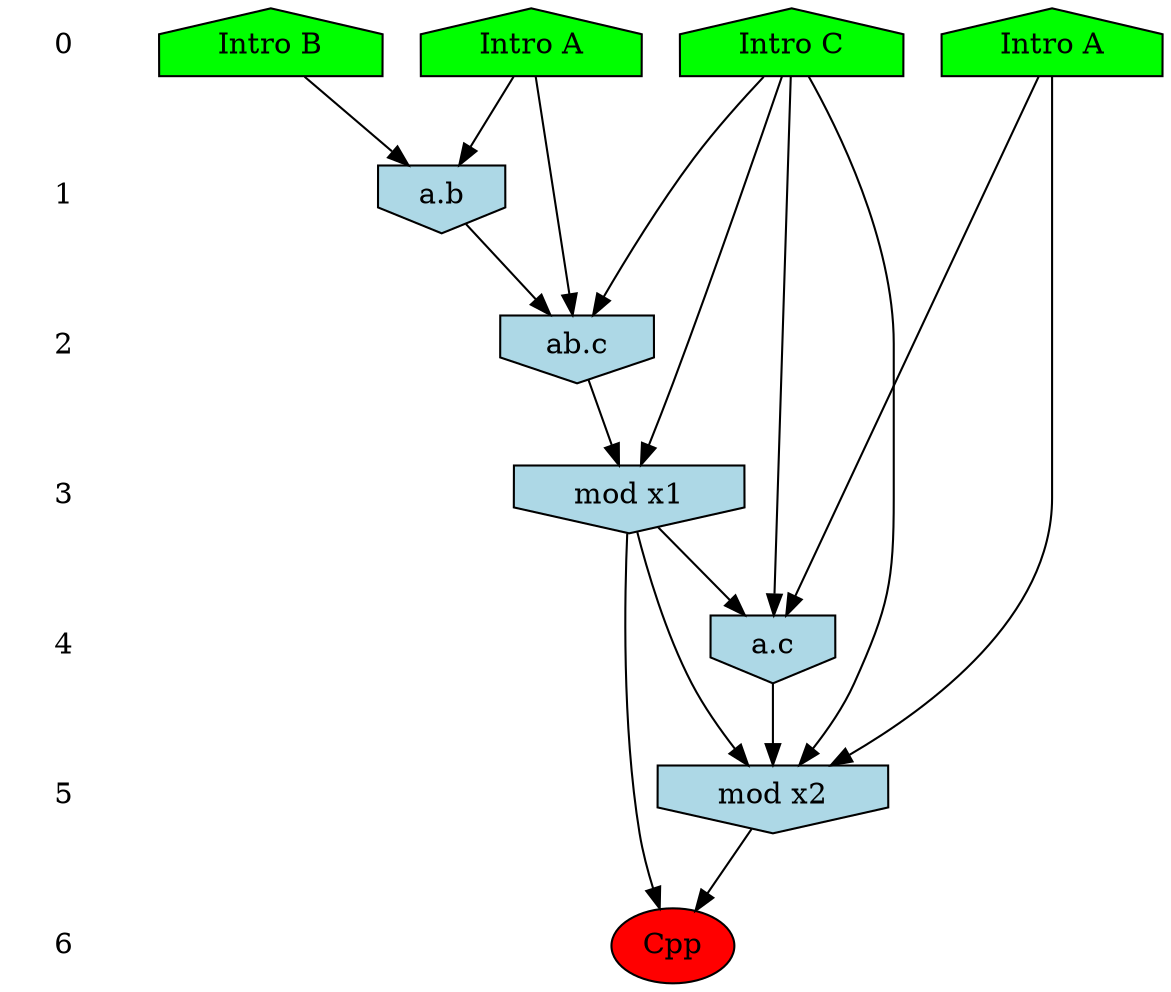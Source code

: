 /* Compression of 967 causal flows obtained in average at 1.478367E+01 t.u */
/* Compressed causal flows were: [12;70;145;160;175;191;234;237;244;251;256;269;292;293;294;310;317;347;351;352;354;391;427;449;462;469;471;485;486;487;497;514;515;531;536;541;556;561;562;584;587;594;608;611;612;616;623;646;654;667;678;679;682;687;693;694;697;701;702;705;710;729;737;742;749;754;757;763;782;796;808;811;814;818;823;829;833;840;845;849;857;858;866;867;868;871;873;878;883;889;893;895;910;915;921;922;925;930;932;937;939;943;945;957;965;968;978;983;991;999;1001;1005;1013;1022;1027;1032;1051;1054;1055;1061;1068;1072;1078;1079;1096;1098;1128;1131;1136;1141;1148;1150;1163;1168;1169;1176;1181;1186;1188;1199;1200;1201;1203;1207;1214;1224;1234;1236;1241;1247;1254;1258;1265;1275;1279;1286;1293;1297;1300;1307;1312;1315;1316;1317;1323;1326;1333;1342;1343;1348;1349;1351;1353;1355;1359;1363;1365;1373;1381;1385;1394;1400;1405;1407;1408;1413;1424;1425;1431;1433;1441;1445;1454;1455;1471;1484;1494;1495;1501;1517;1526;1528;1529;1531;1532;1545;1549;1551;1557;1558;1564;1565;1570;1577;1579;1582;1584;1588;1591;1596;1602;1605;1612;1614;1615;1623;1624;1625;1630;1632;1633;1638;1639;1649;1651;1654;1655;1658;1664;1666;1672;1673;1682;1696;1697;1698;1699;1707;1720;1734;1736;1738;1740;1747;1748;1752;1753;1755;1761;1763;1770;1776;1777;1784;1787;1792;1793;1797;1798;1799;1804;1806;1808;1809;1812;1813;1814;1818;1836;1837;1840;1843;1845;1850;1852;1856;1859;1864;1865;1866;1880;1882;1885;1886;1900;1904;1906;1914;1918;1921;1923;1928;1929;1933;1936;1939;1942;1946;1950;1960;1962;1964;1967;1970;1974;1983;1986;1988;1989;1992;1994;1996;1997;1998;2003;2004;2020;2025;2031;2040;2041;2043;2044;2045;2054;2056;2061;2065;2066;2069;2071;2076;2077;2078;2081;2082;2084;2089;2091;2092;2095;2097;2105;2109;2111;2115;2131;2142;2143;2145;2146;2147;2151;2154;2155;2157;2159;2160;2161;2165;2167;2177;2178;2179;2182;2186;2192;2199;2200;2205;2211;2212;2215;2219;2220;2221;2227;2229;2231;2234;2238;2240;2242;2244;2247;2250;2254;2257;2267;2268;2272;2277;2278;2282;2286;2295;2301;2302;2309;2312;2316;2318;2321;2322;2323;2327;2328;2333;2340;2342;2346;2351;2353;2357;2359;2360;2362;2364;2366;2367;2369;2371;2373;2378;2381;2382;2383;2386;2387;2392;2393;2407;2408;2412;2413;2420;2423;2428;2429;2431;2435;2437;2446;2448;2453;2458;2459;2461;2463;2464;2469;2473;2476;2477;2481;2482;2488;2492;2496;2498;2500;2502;2503;2504;2509;2517;2520;2521;2523;2526;2528;2530;2532;2538;2543;2546;2547;2548;2549;2551;2552;2558;2560;2568;2570;2572;2573;2583;2584;2588;2589;2592;2593;2595;2596;2600;2604;2608;2613;2615;2616;2621;2630;2640;2642;2649;2650;2654;2655;2657;2659;2663;2664;2669;2671;2676;2677;2681;2682;2685;2686;2688;2690;2699;2701;2715;2721;2722;2724;2726;2727;2728;2733;2734;2736;2742;2746;2752;2754;2759;2761;2769;2774;2780;2781;2792;2795;2799;2801;2802;2804;2807;2820;2824;2828;2830;2838;2841;2842;2856;2858;2861;2862;2863;2864;2868;2870;2874;2879;2880;2882;2883;2891;2893;2894;2897;2898;2902;2906;2907;2908;2909;2915;2917;2918;2920;2922;2924;2928;2933;2934;2939;2943;2947;2948;2949;2950;2952;2957;2959;2969;2973;2975;2977;2978;2981;2982;2984;2985;2995;3004;3006;3010;3011;3013;3019;3021;3024;3028;3031;3032;3034;3043;3045;3049;3050;3056;3057;3058;3059;3061;3063;3069;3072;3073;3078;3094;3103;3115;3117;3120;3128;3135;3136;3137;3138;3143;3150;3153;3156;3158;3162;3164;3166;3169;3170;3171;3173;3179;3183;3187;3188;3189;3195;3196;3198;3202;3204;3211;3212;3216;3219;3220;3221;3223;3227;3231;3236;3243;3245;3246;3255;3257;3258;3261;3263;3267;3270;3273;3274;3276;3277;3280;3282;3290;3293;3296;3298;3300;3304;3305;3306;3310;3311;3313;3320;3322;3323;3327;3334;3338;3341;3343;3346;3347;3348;3349;3352;3358;3366;3368;3371;3373;3374;3377;3378;3380;3382;3398;3401;3406;3407;3409;3410;3412;3415;3421;3423;3424;3425;3426;3429;3431;3433;3434;3438;3444;3450;3452;3453;3455;3456;3460;3464;3467;3468;3469;3470;3471;3472;3473;3474;3477;3478;3480;3482;3486;3491;3493;3494;3497;3499;3503;3504;3509;3511;3512;3517;3519;3525;3529;3532;3541;3543;3546;3548;3557;3558;3565;3568;3570;3573;3575;3577;3578;3579;3580;3583;3584;3593;3595;3597;3598;3599;3601;3605;3606;3610;3611;3613;3615;3616;3621;3625;3626;3630;3635;3637;3638;3640;3642;3644;3648;3649;3650;3664;3665;3670;3673;3674;3678;3679;3681;3682;3685;3686;3687;3692;3693;3696;3698;3699;3700;3701;3702;3708;3709;3711;3713;3721;3723;3726;3730;3732;3733;3734;3737;3741;3744;3745;3748;3756;3757;3762;3764;3766;3769;3772;3773;3776;3780;3781;3787;3788;3789;3790;3792;3797;3799;3802;3804;3807;3809;3810;3811;3812;3814;3816;3823;3826;3827;3829;3830;3831;3835;3836;3839;3840;3846;3847;3848;3852;3853;3854;3855;3857;3865;3867;3868;3875;3876;3879;3882;3887;3889;3891;3892;3893;3894;3897;3898;3900;3908;3909;3921;3923;3928;3930;3932;3936;3938;3939;3940;3943;3945;3949;3951;3952;3953;3956;3959;3961;3962;3964;3966;3970;3971;3975;3977;3979;3981;3984;3986;3987;3994;3997;3998] */
digraph G{
 ranksep=.5 ; 
{ rank = same ; "0" [shape=plaintext] ; node_1 [label ="Intro B", shape=house, style=filled, fillcolor=green] ;
node_2 [label ="Intro A", shape=house, style=filled, fillcolor=green] ;
node_3 [label ="Intro A", shape=house, style=filled, fillcolor=green] ;
node_4 [label ="Intro C", shape=house, style=filled, fillcolor=green] ;
}
{ rank = same ; "1" [shape=plaintext] ; node_5 [label="a.b", shape=invhouse, style=filled, fillcolor = lightblue] ;
}
{ rank = same ; "2" [shape=plaintext] ; node_6 [label="ab.c", shape=invhouse, style=filled, fillcolor = lightblue] ;
}
{ rank = same ; "3" [shape=plaintext] ; node_7 [label="mod x1", shape=invhouse, style=filled, fillcolor = lightblue] ;
}
{ rank = same ; "4" [shape=plaintext] ; node_8 [label="a.c", shape=invhouse, style=filled, fillcolor = lightblue] ;
}
{ rank = same ; "5" [shape=plaintext] ; node_9 [label="mod x2", shape=invhouse, style=filled, fillcolor = lightblue] ;
}
{ rank = same ; "6" [shape=plaintext] ; node_10 [label ="Cpp", style=filled, fillcolor=red] ;
}
"0" -> "1" [style="invis"]; 
"1" -> "2" [style="invis"]; 
"2" -> "3" [style="invis"]; 
"3" -> "4" [style="invis"]; 
"4" -> "5" [style="invis"]; 
"5" -> "6" [style="invis"]; 
node_1 -> node_5
node_3 -> node_5
node_3 -> node_6
node_4 -> node_6
node_5 -> node_6
node_4 -> node_7
node_6 -> node_7
node_2 -> node_8
node_4 -> node_8
node_7 -> node_8
node_2 -> node_9
node_4 -> node_9
node_7 -> node_9
node_8 -> node_9
node_7 -> node_10
node_9 -> node_10
}
/*
 Dot generation time: 0.000000
*/